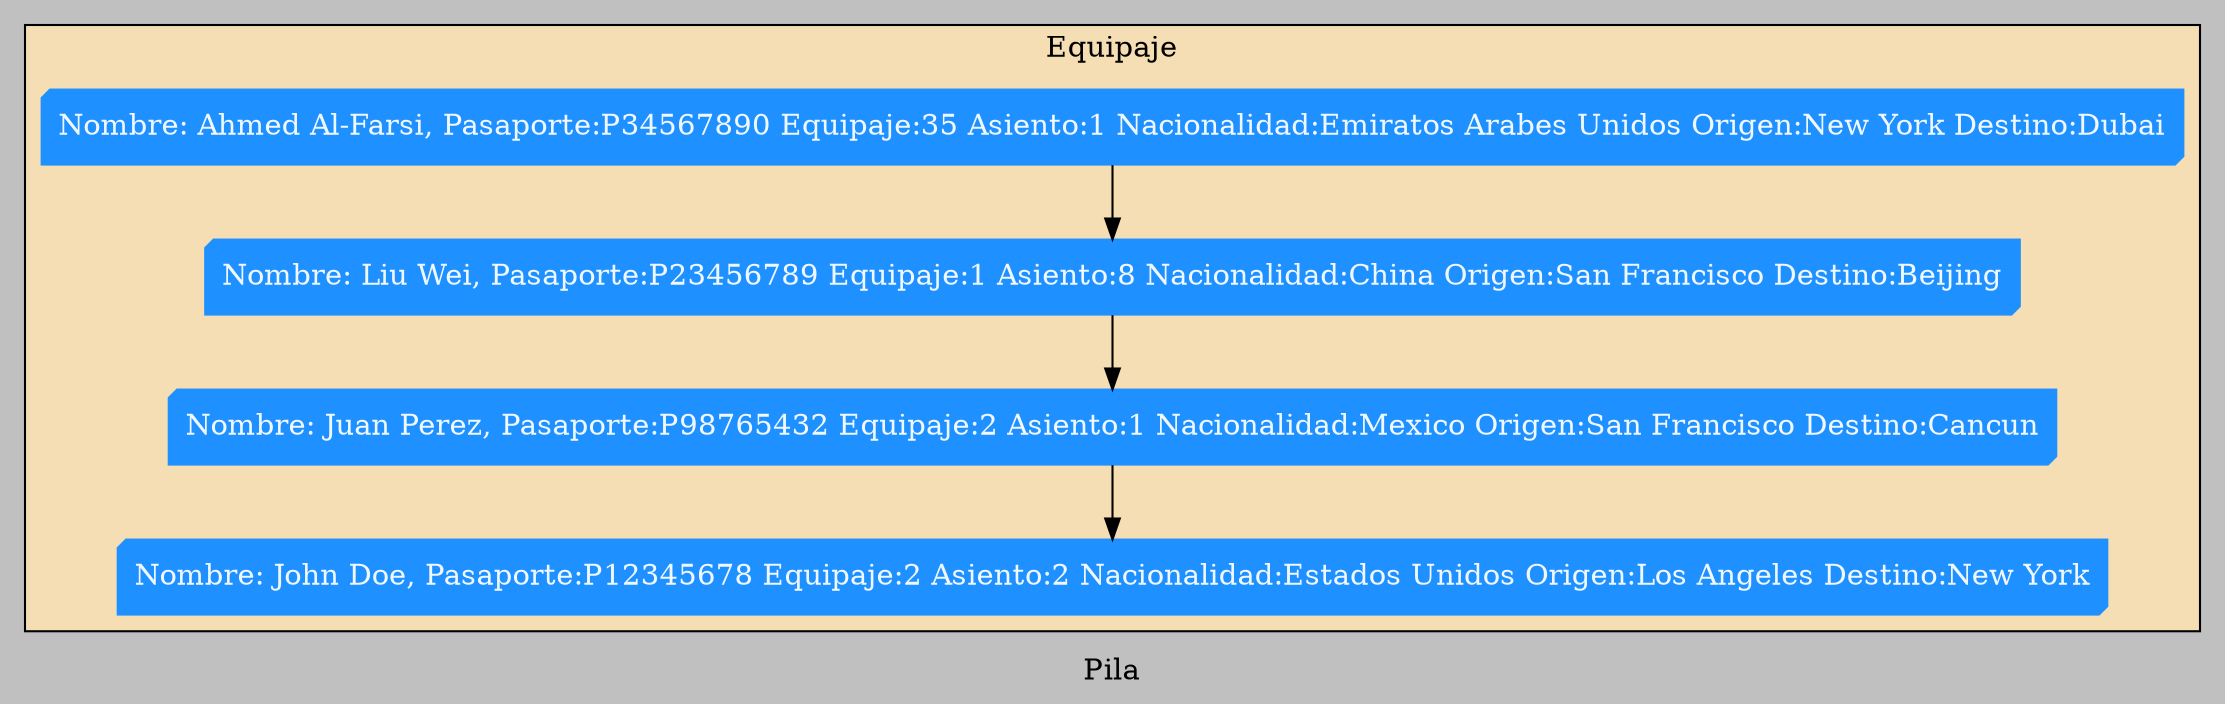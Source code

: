 digraph G { 
rankdir = TB;
label="Pila";bgcolor=grey 
subgraph cluster_top_floor{
bgcolor=wheat; 
label="Equipaje";
nodo0[ shape=box3d  , fontcolor=aliceblue , style=filled , color=dodgerblue , label="Nombre: Ahmed Al-Farsi, Pasaporte:P34567890 Equipaje:35 Asiento:1 Nacionalidad:Emiratos Arabes Unidos Origen:New York Destino:Dubai"]
nodo1[ shape=box3d  , fontcolor=aliceblue , style=filled , color=dodgerblue , label="Nombre: Liu Wei, Pasaporte:P23456789 Equipaje:1 Asiento:8 Nacionalidad:China Origen:San Francisco Destino:Beijing"]
nodo2[ shape=box3d  , fontcolor=aliceblue , style=filled , color=dodgerblue , label="Nombre: Juan Perez, Pasaporte:P98765432 Equipaje:2 Asiento:1 Nacionalidad:Mexico Origen:San Francisco Destino:Cancun"]
nodo3[ shape=box3d  , fontcolor=aliceblue , style=filled , color=dodgerblue , label="Nombre: John Doe, Pasaporte:P12345678 Equipaje:2 Asiento:2 Nacionalidad:Estados Unidos Origen:Los Angeles Destino:New York"]
nodo0 -> nodo1 -> nodo2 -> nodo3;
}
}